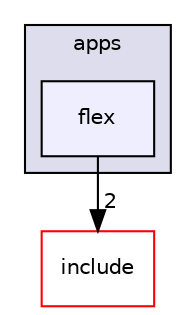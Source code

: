digraph "apps/flex" {
  compound=true
  node [ fontsize="10", fontname="Helvetica"];
  edge [ labelfontsize="10", labelfontname="Helvetica"];
  subgraph clusterdir_9654b8d08f4bba4e84b362c5fd320bee {
    graph [ bgcolor="#ddddee", pencolor="black", label="apps" fontname="Helvetica", fontsize="10", URL="dir_9654b8d08f4bba4e84b362c5fd320bee.html"]
  dir_1b156d61110f9a450a0d23a6c4283e39 [shape=box, label="flex", style="filled", fillcolor="#eeeeff", pencolor="black", URL="dir_1b156d61110f9a450a0d23a6c4283e39.html"];
  }
  dir_d44c64559bbebec7f509842c48db8b23 [shape=box label="include" fillcolor="white" style="filled" color="red" URL="dir_d44c64559bbebec7f509842c48db8b23.html"];
  dir_1b156d61110f9a450a0d23a6c4283e39->dir_d44c64559bbebec7f509842c48db8b23 [headlabel="2", labeldistance=1.5 headhref="dir_000001_000006.html"];
}
